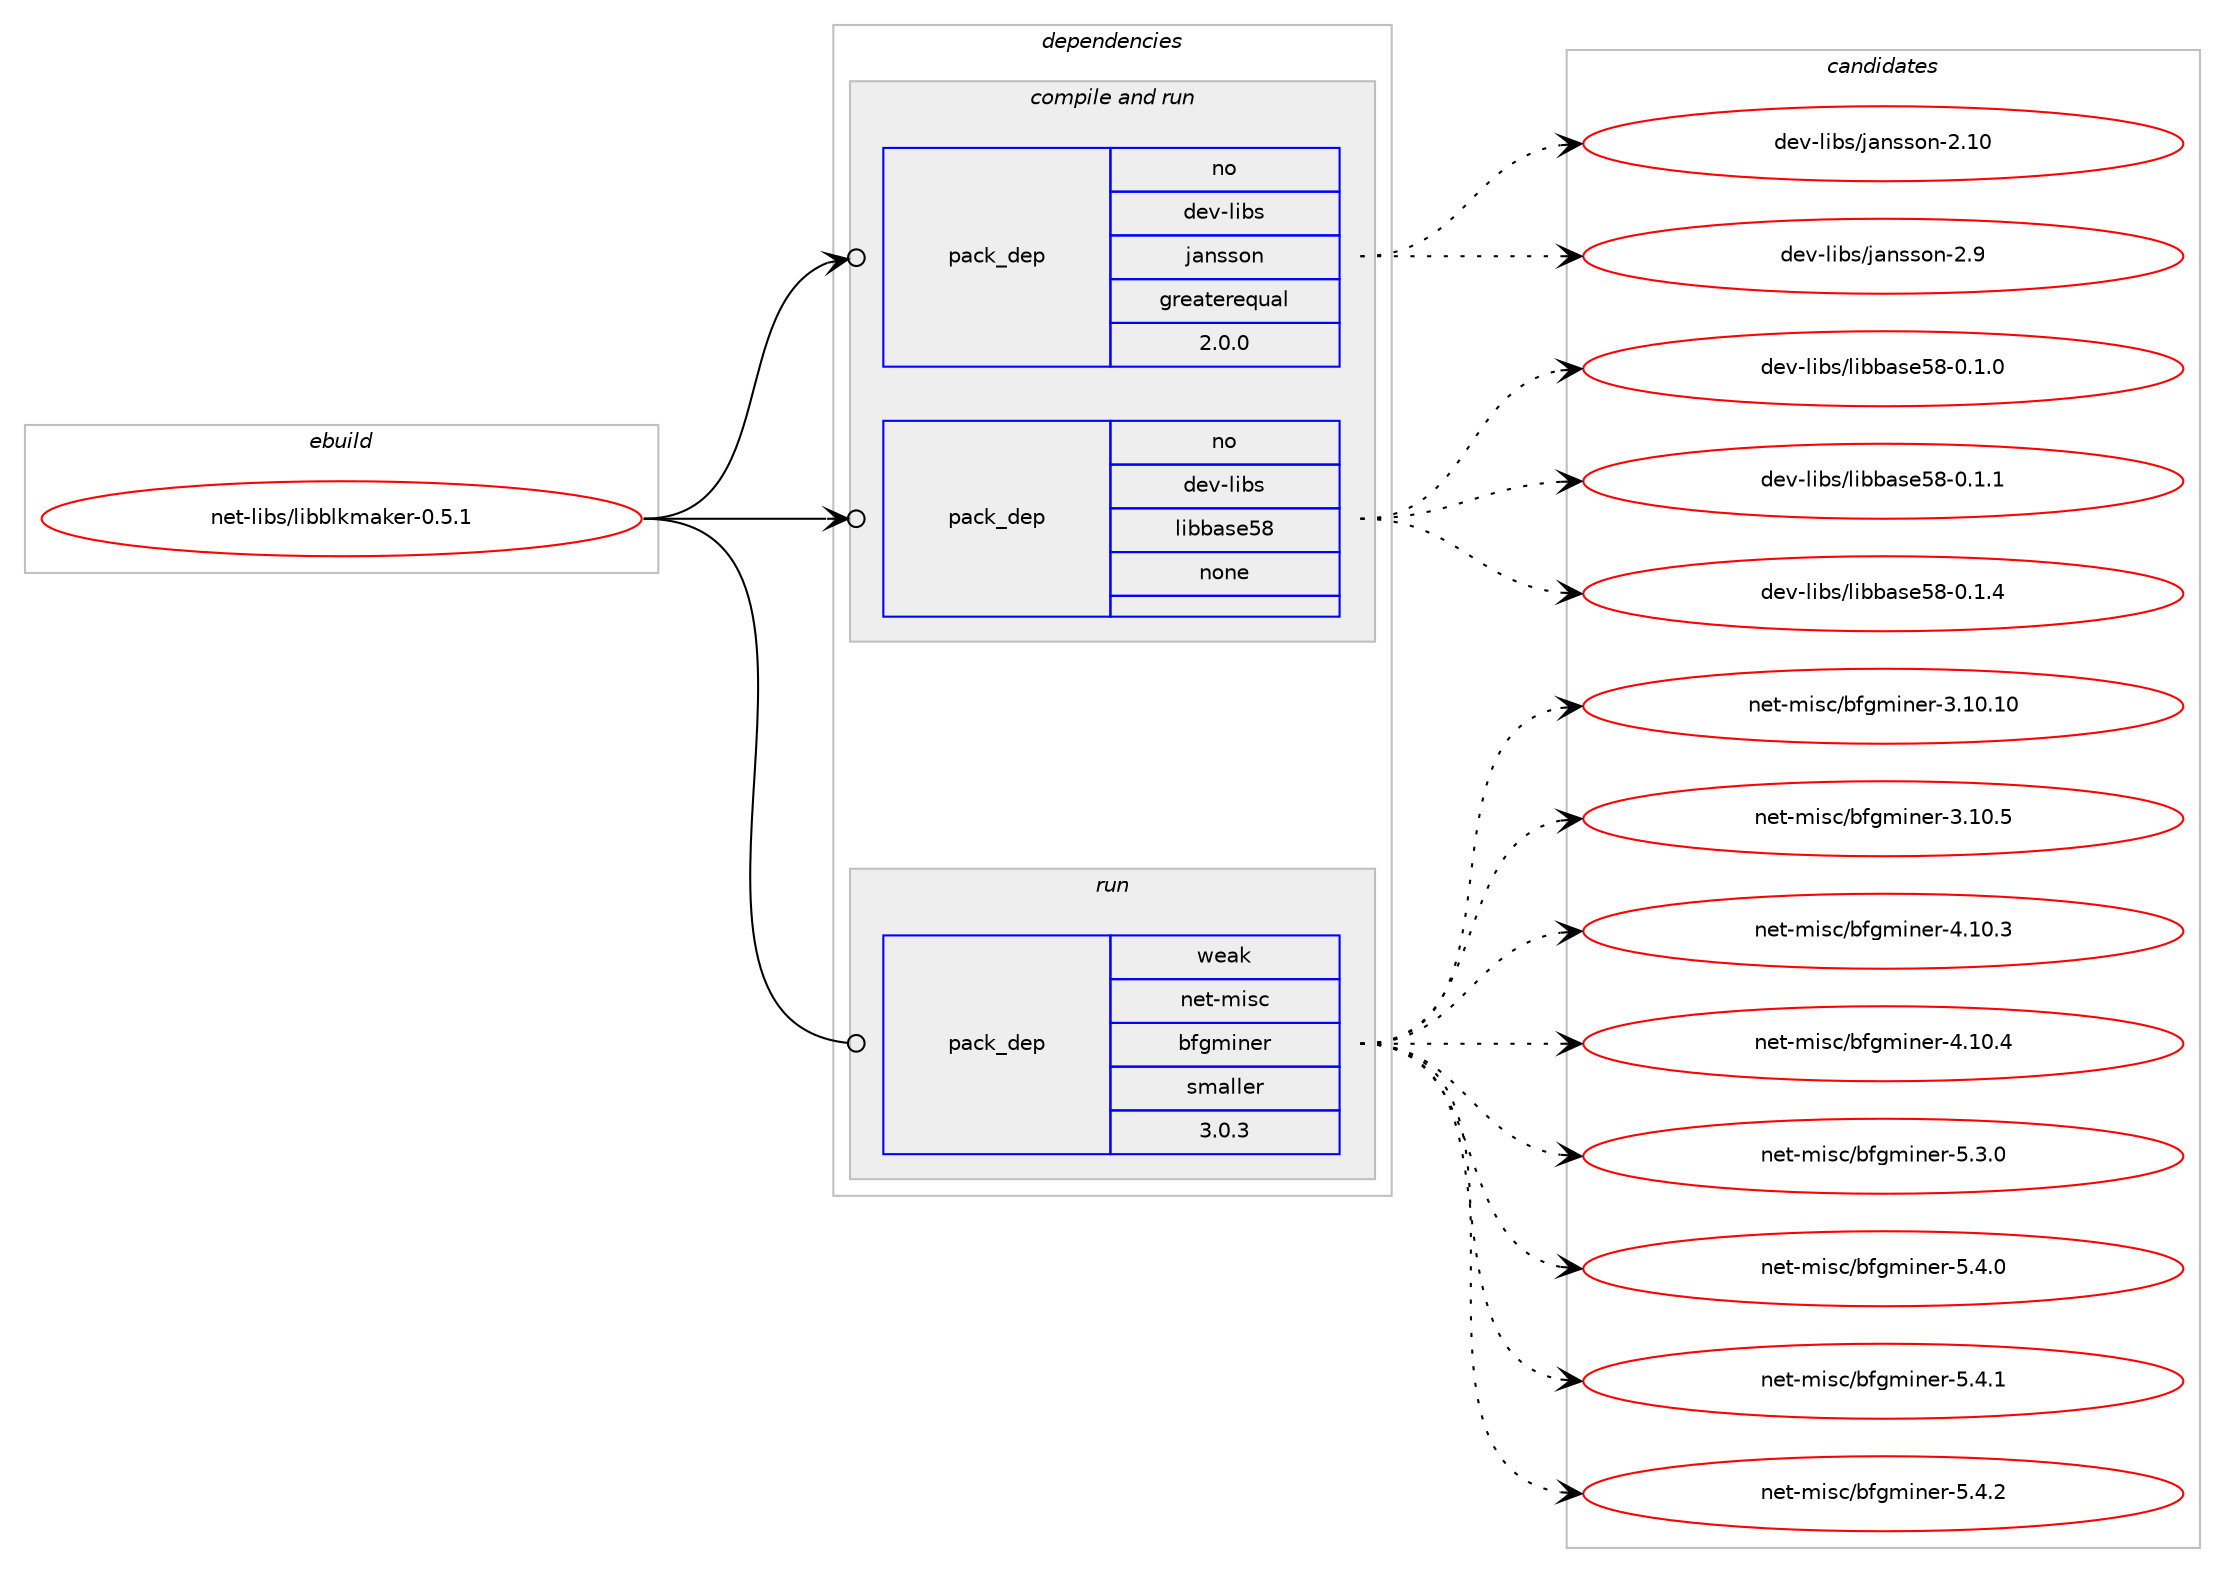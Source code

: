 digraph prolog {

# *************
# Graph options
# *************

newrank=true;
concentrate=true;
compound=true;
graph [rankdir=LR,fontname=Helvetica,fontsize=10,ranksep=1.5];#, ranksep=2.5, nodesep=0.2];
edge  [arrowhead=vee];
node  [fontname=Helvetica,fontsize=10];

# **********
# The ebuild
# **********

subgraph cluster_leftcol {
color=gray;
rank=same;
label=<<i>ebuild</i>>;
id [label="net-libs/libblkmaker-0.5.1", color=red, width=4, href="../net-libs/libblkmaker-0.5.1.svg"];
}

# ****************
# The dependencies
# ****************

subgraph cluster_midcol {
color=gray;
label=<<i>dependencies</i>>;
subgraph cluster_compile {
fillcolor="#eeeeee";
style=filled;
label=<<i>compile</i>>;
}
subgraph cluster_compileandrun {
fillcolor="#eeeeee";
style=filled;
label=<<i>compile and run</i>>;
subgraph pack306666 {
dependency416744 [label=<<TABLE BORDER="0" CELLBORDER="1" CELLSPACING="0" CELLPADDING="4" WIDTH="220"><TR><TD ROWSPAN="6" CELLPADDING="30">pack_dep</TD></TR><TR><TD WIDTH="110">no</TD></TR><TR><TD>dev-libs</TD></TR><TR><TD>jansson</TD></TR><TR><TD>greaterequal</TD></TR><TR><TD>2.0.0</TD></TR></TABLE>>, shape=none, color=blue];
}
id:e -> dependency416744:w [weight=20,style="solid",arrowhead="odotvee"];
subgraph pack306667 {
dependency416745 [label=<<TABLE BORDER="0" CELLBORDER="1" CELLSPACING="0" CELLPADDING="4" WIDTH="220"><TR><TD ROWSPAN="6" CELLPADDING="30">pack_dep</TD></TR><TR><TD WIDTH="110">no</TD></TR><TR><TD>dev-libs</TD></TR><TR><TD>libbase58</TD></TR><TR><TD>none</TD></TR><TR><TD></TD></TR></TABLE>>, shape=none, color=blue];
}
id:e -> dependency416745:w [weight=20,style="solid",arrowhead="odotvee"];
}
subgraph cluster_run {
fillcolor="#eeeeee";
style=filled;
label=<<i>run</i>>;
subgraph pack306668 {
dependency416746 [label=<<TABLE BORDER="0" CELLBORDER="1" CELLSPACING="0" CELLPADDING="4" WIDTH="220"><TR><TD ROWSPAN="6" CELLPADDING="30">pack_dep</TD></TR><TR><TD WIDTH="110">weak</TD></TR><TR><TD>net-misc</TD></TR><TR><TD>bfgminer</TD></TR><TR><TD>smaller</TD></TR><TR><TD>3.0.3</TD></TR></TABLE>>, shape=none, color=blue];
}
id:e -> dependency416746:w [weight=20,style="solid",arrowhead="odot"];
}
}

# **************
# The candidates
# **************

subgraph cluster_choices {
rank=same;
color=gray;
label=<<i>candidates</i>>;

subgraph choice306666 {
color=black;
nodesep=1;
choice100101118451081059811547106971101151151111104550464948 [label="dev-libs/jansson-2.10", color=red, width=4,href="../dev-libs/jansson-2.10.svg"];
choice1001011184510810598115471069711011511511111045504657 [label="dev-libs/jansson-2.9", color=red, width=4,href="../dev-libs/jansson-2.9.svg"];
dependency416744:e -> choice100101118451081059811547106971101151151111104550464948:w [style=dotted,weight="100"];
dependency416744:e -> choice1001011184510810598115471069711011511511111045504657:w [style=dotted,weight="100"];
}
subgraph choice306667 {
color=black;
nodesep=1;
choice1001011184510810598115471081059898971151015356454846494648 [label="dev-libs/libbase58-0.1.0", color=red, width=4,href="../dev-libs/libbase58-0.1.0.svg"];
choice1001011184510810598115471081059898971151015356454846494649 [label="dev-libs/libbase58-0.1.1", color=red, width=4,href="../dev-libs/libbase58-0.1.1.svg"];
choice1001011184510810598115471081059898971151015356454846494652 [label="dev-libs/libbase58-0.1.4", color=red, width=4,href="../dev-libs/libbase58-0.1.4.svg"];
dependency416745:e -> choice1001011184510810598115471081059898971151015356454846494648:w [style=dotted,weight="100"];
dependency416745:e -> choice1001011184510810598115471081059898971151015356454846494649:w [style=dotted,weight="100"];
dependency416745:e -> choice1001011184510810598115471081059898971151015356454846494652:w [style=dotted,weight="100"];
}
subgraph choice306668 {
color=black;
nodesep=1;
choice110101116451091051159947981021031091051101011144551464948464948 [label="net-misc/bfgminer-3.10.10", color=red, width=4,href="../net-misc/bfgminer-3.10.10.svg"];
choice1101011164510910511599479810210310910511010111445514649484653 [label="net-misc/bfgminer-3.10.5", color=red, width=4,href="../net-misc/bfgminer-3.10.5.svg"];
choice1101011164510910511599479810210310910511010111445524649484651 [label="net-misc/bfgminer-4.10.3", color=red, width=4,href="../net-misc/bfgminer-4.10.3.svg"];
choice1101011164510910511599479810210310910511010111445524649484652 [label="net-misc/bfgminer-4.10.4", color=red, width=4,href="../net-misc/bfgminer-4.10.4.svg"];
choice11010111645109105115994798102103109105110101114455346514648 [label="net-misc/bfgminer-5.3.0", color=red, width=4,href="../net-misc/bfgminer-5.3.0.svg"];
choice11010111645109105115994798102103109105110101114455346524648 [label="net-misc/bfgminer-5.4.0", color=red, width=4,href="../net-misc/bfgminer-5.4.0.svg"];
choice11010111645109105115994798102103109105110101114455346524649 [label="net-misc/bfgminer-5.4.1", color=red, width=4,href="../net-misc/bfgminer-5.4.1.svg"];
choice11010111645109105115994798102103109105110101114455346524650 [label="net-misc/bfgminer-5.4.2", color=red, width=4,href="../net-misc/bfgminer-5.4.2.svg"];
dependency416746:e -> choice110101116451091051159947981021031091051101011144551464948464948:w [style=dotted,weight="100"];
dependency416746:e -> choice1101011164510910511599479810210310910511010111445514649484653:w [style=dotted,weight="100"];
dependency416746:e -> choice1101011164510910511599479810210310910511010111445524649484651:w [style=dotted,weight="100"];
dependency416746:e -> choice1101011164510910511599479810210310910511010111445524649484652:w [style=dotted,weight="100"];
dependency416746:e -> choice11010111645109105115994798102103109105110101114455346514648:w [style=dotted,weight="100"];
dependency416746:e -> choice11010111645109105115994798102103109105110101114455346524648:w [style=dotted,weight="100"];
dependency416746:e -> choice11010111645109105115994798102103109105110101114455346524649:w [style=dotted,weight="100"];
dependency416746:e -> choice11010111645109105115994798102103109105110101114455346524650:w [style=dotted,weight="100"];
}
}

}
